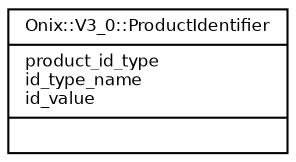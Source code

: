 digraph G {
  fontname = "Bitstream Vera Sans"
  fontsize = 8

  node [
    fontname = "Bitstream Vera Sans"
    fontsize = 8
    shape = "record"
  ]

  edge [
    fontname = "Bitstream Vera Sans"
    fontsize = 8
  ]

  ProductIdentifier [
    label = "{Onix::V3_0::ProductIdentifier\l|product_id_type\lid_type_name\lid_value\l|\l}"
  ]




}
